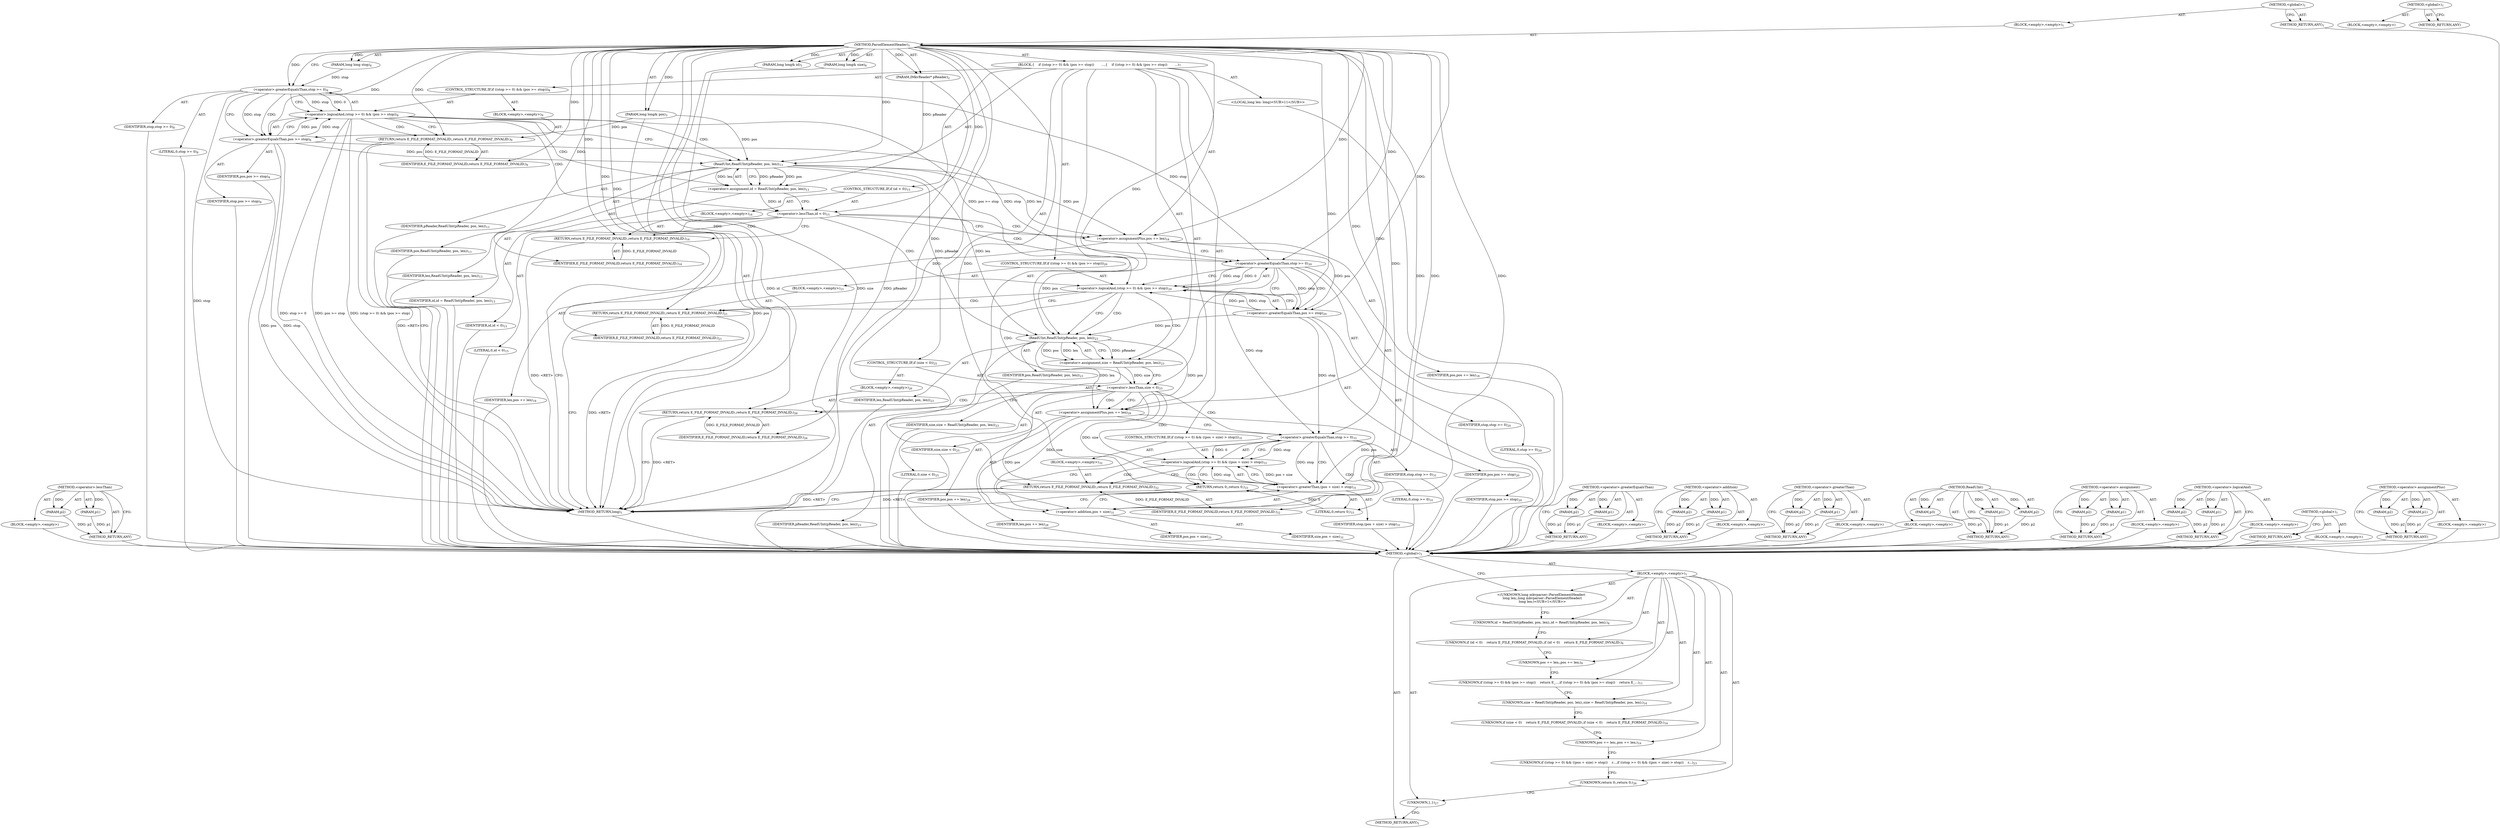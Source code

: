 digraph "&lt;global&gt;" {
vulnerable_129 [label=<(METHOD,&lt;operator&gt;.lessThan)>];
vulnerable_130 [label=<(PARAM,p1)>];
vulnerable_131 [label=<(PARAM,p2)>];
vulnerable_132 [label=<(BLOCK,&lt;empty&gt;,&lt;empty&gt;)>];
vulnerable_133 [label=<(METHOD_RETURN,ANY)>];
vulnerable_6 [label=<(METHOD,&lt;global&gt;)<SUB>1</SUB>>];
vulnerable_7 [label=<(BLOCK,&lt;empty&gt;,&lt;empty&gt;)<SUB>1</SUB>>];
vulnerable_8 [label=<(METHOD,ParseElementHeader)<SUB>1</SUB>>];
vulnerable_9 [label=<(PARAM,IMkvReader* pReader)<SUB>2</SUB>>];
vulnerable_10 [label=<(PARAM,long long&amp; pos)<SUB>3</SUB>>];
vulnerable_11 [label=<(PARAM,long long stop)<SUB>4</SUB>>];
vulnerable_12 [label=<(PARAM,long long&amp; id)<SUB>5</SUB>>];
vulnerable_13 [label=<(PARAM,long long&amp; size)<SUB>6</SUB>>];
vulnerable_14 [label=<(BLOCK,{
    if ((stop &gt;= 0) &amp;&amp; (pos &gt;= stop))
       ...,{
    if ((stop &gt;= 0) &amp;&amp; (pos &gt;= stop))
       ...)<SUB>7</SUB>>];
vulnerable_15 [label=<(CONTROL_STRUCTURE,IF,if ((stop &gt;= 0) &amp;&amp; (pos &gt;= stop)))<SUB>8</SUB>>];
vulnerable_16 [label=<(&lt;operator&gt;.logicalAnd,(stop &gt;= 0) &amp;&amp; (pos &gt;= stop))<SUB>8</SUB>>];
vulnerable_17 [label=<(&lt;operator&gt;.greaterEqualsThan,stop &gt;= 0)<SUB>8</SUB>>];
vulnerable_18 [label=<(IDENTIFIER,stop,stop &gt;= 0)<SUB>8</SUB>>];
vulnerable_19 [label=<(LITERAL,0,stop &gt;= 0)<SUB>8</SUB>>];
vulnerable_20 [label=<(&lt;operator&gt;.greaterEqualsThan,pos &gt;= stop)<SUB>8</SUB>>];
vulnerable_21 [label=<(IDENTIFIER,pos,pos &gt;= stop)<SUB>8</SUB>>];
vulnerable_22 [label=<(IDENTIFIER,stop,pos &gt;= stop)<SUB>8</SUB>>];
vulnerable_23 [label=<(BLOCK,&lt;empty&gt;,&lt;empty&gt;)<SUB>9</SUB>>];
vulnerable_24 [label=<(RETURN,return E_FILE_FORMAT_INVALID;,return E_FILE_FORMAT_INVALID;)<SUB>9</SUB>>];
vulnerable_25 [label=<(IDENTIFIER,E_FILE_FORMAT_INVALID,return E_FILE_FORMAT_INVALID;)<SUB>9</SUB>>];
vulnerable_26 [label="<(LOCAL,long len: long)<SUB>11</SUB>>"];
vulnerable_27 [label=<(&lt;operator&gt;.assignment,id = ReadUInt(pReader, pos, len))<SUB>13</SUB>>];
vulnerable_28 [label=<(IDENTIFIER,id,id = ReadUInt(pReader, pos, len))<SUB>13</SUB>>];
vulnerable_29 [label=<(ReadUInt,ReadUInt(pReader, pos, len))<SUB>13</SUB>>];
vulnerable_30 [label=<(IDENTIFIER,pReader,ReadUInt(pReader, pos, len))<SUB>13</SUB>>];
vulnerable_31 [label=<(IDENTIFIER,pos,ReadUInt(pReader, pos, len))<SUB>13</SUB>>];
vulnerable_32 [label=<(IDENTIFIER,len,ReadUInt(pReader, pos, len))<SUB>13</SUB>>];
vulnerable_33 [label=<(CONTROL_STRUCTURE,IF,if (id &lt; 0))<SUB>15</SUB>>];
vulnerable_34 [label=<(&lt;operator&gt;.lessThan,id &lt; 0)<SUB>15</SUB>>];
vulnerable_35 [label=<(IDENTIFIER,id,id &lt; 0)<SUB>15</SUB>>];
vulnerable_36 [label=<(LITERAL,0,id &lt; 0)<SUB>15</SUB>>];
vulnerable_37 [label=<(BLOCK,&lt;empty&gt;,&lt;empty&gt;)<SUB>16</SUB>>];
vulnerable_38 [label=<(RETURN,return E_FILE_FORMAT_INVALID;,return E_FILE_FORMAT_INVALID;)<SUB>16</SUB>>];
vulnerable_39 [label=<(IDENTIFIER,E_FILE_FORMAT_INVALID,return E_FILE_FORMAT_INVALID;)<SUB>16</SUB>>];
vulnerable_40 [label=<(&lt;operator&gt;.assignmentPlus,pos += len)<SUB>18</SUB>>];
vulnerable_41 [label=<(IDENTIFIER,pos,pos += len)<SUB>18</SUB>>];
vulnerable_42 [label=<(IDENTIFIER,len,pos += len)<SUB>18</SUB>>];
vulnerable_43 [label=<(CONTROL_STRUCTURE,IF,if ((stop &gt;= 0) &amp;&amp; (pos &gt;= stop)))<SUB>20</SUB>>];
vulnerable_44 [label=<(&lt;operator&gt;.logicalAnd,(stop &gt;= 0) &amp;&amp; (pos &gt;= stop))<SUB>20</SUB>>];
vulnerable_45 [label=<(&lt;operator&gt;.greaterEqualsThan,stop &gt;= 0)<SUB>20</SUB>>];
vulnerable_46 [label=<(IDENTIFIER,stop,stop &gt;= 0)<SUB>20</SUB>>];
vulnerable_47 [label=<(LITERAL,0,stop &gt;= 0)<SUB>20</SUB>>];
vulnerable_48 [label=<(&lt;operator&gt;.greaterEqualsThan,pos &gt;= stop)<SUB>20</SUB>>];
vulnerable_49 [label=<(IDENTIFIER,pos,pos &gt;= stop)<SUB>20</SUB>>];
vulnerable_50 [label=<(IDENTIFIER,stop,pos &gt;= stop)<SUB>20</SUB>>];
vulnerable_51 [label=<(BLOCK,&lt;empty&gt;,&lt;empty&gt;)<SUB>21</SUB>>];
vulnerable_52 [label=<(RETURN,return E_FILE_FORMAT_INVALID;,return E_FILE_FORMAT_INVALID;)<SUB>21</SUB>>];
vulnerable_53 [label=<(IDENTIFIER,E_FILE_FORMAT_INVALID,return E_FILE_FORMAT_INVALID;)<SUB>21</SUB>>];
vulnerable_54 [label=<(&lt;operator&gt;.assignment,size = ReadUInt(pReader, pos, len))<SUB>23</SUB>>];
vulnerable_55 [label=<(IDENTIFIER,size,size = ReadUInt(pReader, pos, len))<SUB>23</SUB>>];
vulnerable_56 [label=<(ReadUInt,ReadUInt(pReader, pos, len))<SUB>23</SUB>>];
vulnerable_57 [label=<(IDENTIFIER,pReader,ReadUInt(pReader, pos, len))<SUB>23</SUB>>];
vulnerable_58 [label=<(IDENTIFIER,pos,ReadUInt(pReader, pos, len))<SUB>23</SUB>>];
vulnerable_59 [label=<(IDENTIFIER,len,ReadUInt(pReader, pos, len))<SUB>23</SUB>>];
vulnerable_60 [label=<(CONTROL_STRUCTURE,IF,if (size &lt; 0))<SUB>25</SUB>>];
vulnerable_61 [label=<(&lt;operator&gt;.lessThan,size &lt; 0)<SUB>25</SUB>>];
vulnerable_62 [label=<(IDENTIFIER,size,size &lt; 0)<SUB>25</SUB>>];
vulnerable_63 [label=<(LITERAL,0,size &lt; 0)<SUB>25</SUB>>];
vulnerable_64 [label=<(BLOCK,&lt;empty&gt;,&lt;empty&gt;)<SUB>26</SUB>>];
vulnerable_65 [label=<(RETURN,return E_FILE_FORMAT_INVALID;,return E_FILE_FORMAT_INVALID;)<SUB>26</SUB>>];
vulnerable_66 [label=<(IDENTIFIER,E_FILE_FORMAT_INVALID,return E_FILE_FORMAT_INVALID;)<SUB>26</SUB>>];
vulnerable_67 [label=<(&lt;operator&gt;.assignmentPlus,pos += len)<SUB>28</SUB>>];
vulnerable_68 [label=<(IDENTIFIER,pos,pos += len)<SUB>28</SUB>>];
vulnerable_69 [label=<(IDENTIFIER,len,pos += len)<SUB>28</SUB>>];
vulnerable_70 [label=<(CONTROL_STRUCTURE,IF,if ((stop &gt;= 0) &amp;&amp; ((pos + size) &gt; stop)))<SUB>31</SUB>>];
vulnerable_71 [label=<(&lt;operator&gt;.logicalAnd,(stop &gt;= 0) &amp;&amp; ((pos + size) &gt; stop))<SUB>31</SUB>>];
vulnerable_72 [label=<(&lt;operator&gt;.greaterEqualsThan,stop &gt;= 0)<SUB>31</SUB>>];
vulnerable_73 [label=<(IDENTIFIER,stop,stop &gt;= 0)<SUB>31</SUB>>];
vulnerable_74 [label=<(LITERAL,0,stop &gt;= 0)<SUB>31</SUB>>];
vulnerable_75 [label=<(&lt;operator&gt;.greaterThan,(pos + size) &gt; stop)<SUB>31</SUB>>];
vulnerable_76 [label=<(&lt;operator&gt;.addition,pos + size)<SUB>31</SUB>>];
vulnerable_77 [label=<(IDENTIFIER,pos,pos + size)<SUB>31</SUB>>];
vulnerable_78 [label=<(IDENTIFIER,size,pos + size)<SUB>31</SUB>>];
vulnerable_79 [label=<(IDENTIFIER,stop,(pos + size) &gt; stop)<SUB>31</SUB>>];
vulnerable_80 [label=<(BLOCK,&lt;empty&gt;,&lt;empty&gt;)<SUB>32</SUB>>];
vulnerable_81 [label=<(RETURN,return E_FILE_FORMAT_INVALID;,return E_FILE_FORMAT_INVALID;)<SUB>32</SUB>>];
vulnerable_82 [label=<(IDENTIFIER,E_FILE_FORMAT_INVALID,return E_FILE_FORMAT_INVALID;)<SUB>32</SUB>>];
vulnerable_83 [label=<(RETURN,return 0;,return 0;)<SUB>33</SUB>>];
vulnerable_84 [label=<(LITERAL,0,return 0;)<SUB>33</SUB>>];
vulnerable_85 [label=<(METHOD_RETURN,long)<SUB>1</SUB>>];
vulnerable_87 [label=<(METHOD_RETURN,ANY)<SUB>1</SUB>>];
vulnerable_113 [label=<(METHOD,&lt;operator&gt;.greaterEqualsThan)>];
vulnerable_114 [label=<(PARAM,p1)>];
vulnerable_115 [label=<(PARAM,p2)>];
vulnerable_116 [label=<(BLOCK,&lt;empty&gt;,&lt;empty&gt;)>];
vulnerable_117 [label=<(METHOD_RETURN,ANY)>];
vulnerable_144 [label=<(METHOD,&lt;operator&gt;.addition)>];
vulnerable_145 [label=<(PARAM,p1)>];
vulnerable_146 [label=<(PARAM,p2)>];
vulnerable_147 [label=<(BLOCK,&lt;empty&gt;,&lt;empty&gt;)>];
vulnerable_148 [label=<(METHOD_RETURN,ANY)>];
vulnerable_139 [label=<(METHOD,&lt;operator&gt;.greaterThan)>];
vulnerable_140 [label=<(PARAM,p1)>];
vulnerable_141 [label=<(PARAM,p2)>];
vulnerable_142 [label=<(BLOCK,&lt;empty&gt;,&lt;empty&gt;)>];
vulnerable_143 [label=<(METHOD_RETURN,ANY)>];
vulnerable_123 [label=<(METHOD,ReadUInt)>];
vulnerable_124 [label=<(PARAM,p1)>];
vulnerable_125 [label=<(PARAM,p2)>];
vulnerable_126 [label=<(PARAM,p3)>];
vulnerable_127 [label=<(BLOCK,&lt;empty&gt;,&lt;empty&gt;)>];
vulnerable_128 [label=<(METHOD_RETURN,ANY)>];
vulnerable_118 [label=<(METHOD,&lt;operator&gt;.assignment)>];
vulnerable_119 [label=<(PARAM,p1)>];
vulnerable_120 [label=<(PARAM,p2)>];
vulnerable_121 [label=<(BLOCK,&lt;empty&gt;,&lt;empty&gt;)>];
vulnerable_122 [label=<(METHOD_RETURN,ANY)>];
vulnerable_108 [label=<(METHOD,&lt;operator&gt;.logicalAnd)>];
vulnerable_109 [label=<(PARAM,p1)>];
vulnerable_110 [label=<(PARAM,p2)>];
vulnerable_111 [label=<(BLOCK,&lt;empty&gt;,&lt;empty&gt;)>];
vulnerable_112 [label=<(METHOD_RETURN,ANY)>];
vulnerable_102 [label=<(METHOD,&lt;global&gt;)<SUB>1</SUB>>];
vulnerable_103 [label=<(BLOCK,&lt;empty&gt;,&lt;empty&gt;)>];
vulnerable_104 [label=<(METHOD_RETURN,ANY)>];
vulnerable_134 [label=<(METHOD,&lt;operator&gt;.assignmentPlus)>];
vulnerable_135 [label=<(PARAM,p1)>];
vulnerable_136 [label=<(PARAM,p2)>];
vulnerable_137 [label=<(BLOCK,&lt;empty&gt;,&lt;empty&gt;)>];
vulnerable_138 [label=<(METHOD_RETURN,ANY)>];
fixed_6 [label=<(METHOD,&lt;global&gt;)<SUB>1</SUB>>];
fixed_7 [label=<(BLOCK,&lt;empty&gt;,&lt;empty&gt;)<SUB>1</SUB>>];
fixed_8 [label="<(UNKNOWN,long mkvparser::ParseElementHeader(
  long len;,long mkvparser::ParseElementHeader(
  long len;)<SUB>1</SUB>>"];
fixed_9 [label=<(UNKNOWN,id = ReadUInt(pReader, pos, len);,id = ReadUInt(pReader, pos, len);)<SUB>4</SUB>>];
fixed_10 [label=<(UNKNOWN,if (id &lt; 0)
    return E_FILE_FORMAT_INVALID;,if (id &lt; 0)
    return E_FILE_FORMAT_INVALID;)<SUB>6</SUB>>];
fixed_11 [label=<(UNKNOWN,pos += len;,pos += len;)<SUB>9</SUB>>];
fixed_12 [label=<(UNKNOWN,if ((stop &gt;= 0) &amp;&amp; (pos &gt;= stop))
    return E_...,if ((stop &gt;= 0) &amp;&amp; (pos &gt;= stop))
    return E_...)<SUB>11</SUB>>];
fixed_13 [label=<(UNKNOWN,size = ReadUInt(pReader, pos, len);,size = ReadUInt(pReader, pos, len);)<SUB>14</SUB>>];
fixed_14 [label=<(UNKNOWN,if (size &lt; 0)
    return E_FILE_FORMAT_INVALID;,if (size &lt; 0)
    return E_FILE_FORMAT_INVALID;)<SUB>16</SUB>>];
fixed_15 [label=<(UNKNOWN,pos += len;,pos += len;)<SUB>19</SUB>>];
fixed_16 [label=<(UNKNOWN,if ((stop &gt;= 0) &amp;&amp; ((pos + size) &gt; stop))
    r...,if ((stop &gt;= 0) &amp;&amp; ((pos + size) &gt; stop))
    r...)<SUB>23</SUB>>];
fixed_17 [label=<(UNKNOWN,return 0;,return 0;)<SUB>26</SUB>>];
fixed_18 [label=<(UNKNOWN,},})<SUB>27</SUB>>];
fixed_19 [label=<(METHOD_RETURN,ANY)<SUB>1</SUB>>];
fixed_24 [label=<(METHOD,&lt;global&gt;)<SUB>1</SUB>>];
fixed_25 [label=<(BLOCK,&lt;empty&gt;,&lt;empty&gt;)>];
fixed_26 [label=<(METHOD_RETURN,ANY)>];
vulnerable_129 -> vulnerable_130  [key=0, label="AST: "];
vulnerable_129 -> vulnerable_130  [key=1, label="DDG: "];
vulnerable_129 -> vulnerable_132  [key=0, label="AST: "];
vulnerable_129 -> vulnerable_131  [key=0, label="AST: "];
vulnerable_129 -> vulnerable_131  [key=1, label="DDG: "];
vulnerable_129 -> vulnerable_133  [key=0, label="AST: "];
vulnerable_129 -> vulnerable_133  [key=1, label="CFG: "];
vulnerable_130 -> vulnerable_133  [key=0, label="DDG: p1"];
vulnerable_131 -> vulnerable_133  [key=0, label="DDG: p2"];
vulnerable_132 -> fixed_6  [key=0];
vulnerable_133 -> fixed_6  [key=0];
vulnerable_6 -> vulnerable_7  [key=0, label="AST: "];
vulnerable_6 -> vulnerable_87  [key=0, label="AST: "];
vulnerable_6 -> vulnerable_87  [key=1, label="CFG: "];
vulnerable_7 -> vulnerable_8  [key=0, label="AST: "];
vulnerable_8 -> vulnerable_9  [key=0, label="AST: "];
vulnerable_8 -> vulnerable_9  [key=1, label="DDG: "];
vulnerable_8 -> vulnerable_10  [key=0, label="AST: "];
vulnerable_8 -> vulnerable_10  [key=1, label="DDG: "];
vulnerable_8 -> vulnerable_11  [key=0, label="AST: "];
vulnerable_8 -> vulnerable_11  [key=1, label="DDG: "];
vulnerable_8 -> vulnerable_12  [key=0, label="AST: "];
vulnerable_8 -> vulnerable_12  [key=1, label="DDG: "];
vulnerable_8 -> vulnerable_13  [key=0, label="AST: "];
vulnerable_8 -> vulnerable_13  [key=1, label="DDG: "];
vulnerable_8 -> vulnerable_14  [key=0, label="AST: "];
vulnerable_8 -> vulnerable_85  [key=0, label="AST: "];
vulnerable_8 -> vulnerable_17  [key=0, label="CFG: "];
vulnerable_8 -> vulnerable_17  [key=1, label="DDG: "];
vulnerable_8 -> vulnerable_40  [key=0, label="DDG: "];
vulnerable_8 -> vulnerable_67  [key=0, label="DDG: "];
vulnerable_8 -> vulnerable_83  [key=0, label="DDG: "];
vulnerable_8 -> vulnerable_84  [key=0, label="DDG: "];
vulnerable_8 -> vulnerable_24  [key=0, label="DDG: "];
vulnerable_8 -> vulnerable_29  [key=0, label="DDG: "];
vulnerable_8 -> vulnerable_34  [key=0, label="DDG: "];
vulnerable_8 -> vulnerable_38  [key=0, label="DDG: "];
vulnerable_8 -> vulnerable_52  [key=0, label="DDG: "];
vulnerable_8 -> vulnerable_56  [key=0, label="DDG: "];
vulnerable_8 -> vulnerable_61  [key=0, label="DDG: "];
vulnerable_8 -> vulnerable_65  [key=0, label="DDG: "];
vulnerable_8 -> vulnerable_81  [key=0, label="DDG: "];
vulnerable_8 -> vulnerable_20  [key=0, label="DDG: "];
vulnerable_8 -> vulnerable_25  [key=0, label="DDG: "];
vulnerable_8 -> vulnerable_39  [key=0, label="DDG: "];
vulnerable_8 -> vulnerable_45  [key=0, label="DDG: "];
vulnerable_8 -> vulnerable_48  [key=0, label="DDG: "];
vulnerable_8 -> vulnerable_53  [key=0, label="DDG: "];
vulnerable_8 -> vulnerable_66  [key=0, label="DDG: "];
vulnerable_8 -> vulnerable_72  [key=0, label="DDG: "];
vulnerable_8 -> vulnerable_75  [key=0, label="DDG: "];
vulnerable_8 -> vulnerable_82  [key=0, label="DDG: "];
vulnerable_8 -> vulnerable_76  [key=0, label="DDG: "];
vulnerable_9 -> vulnerable_85  [key=0, label="DDG: pReader"];
vulnerable_9 -> vulnerable_29  [key=0, label="DDG: pReader"];
vulnerable_10 -> vulnerable_85  [key=0, label="DDG: pos"];
vulnerable_10 -> vulnerable_29  [key=0, label="DDG: pos"];
vulnerable_10 -> vulnerable_20  [key=0, label="DDG: pos"];
vulnerable_11 -> vulnerable_17  [key=0, label="DDG: stop"];
vulnerable_12 -> vulnerable_85  [key=0, label="DDG: id"];
vulnerable_13 -> vulnerable_85  [key=0, label="DDG: size"];
vulnerable_14 -> vulnerable_15  [key=0, label="AST: "];
vulnerable_14 -> vulnerable_26  [key=0, label="AST: "];
vulnerable_14 -> vulnerable_27  [key=0, label="AST: "];
vulnerable_14 -> vulnerable_33  [key=0, label="AST: "];
vulnerable_14 -> vulnerable_40  [key=0, label="AST: "];
vulnerable_14 -> vulnerable_43  [key=0, label="AST: "];
vulnerable_14 -> vulnerable_54  [key=0, label="AST: "];
vulnerable_14 -> vulnerable_60  [key=0, label="AST: "];
vulnerable_14 -> vulnerable_67  [key=0, label="AST: "];
vulnerable_14 -> vulnerable_70  [key=0, label="AST: "];
vulnerable_14 -> vulnerable_83  [key=0, label="AST: "];
vulnerable_15 -> vulnerable_16  [key=0, label="AST: "];
vulnerable_15 -> vulnerable_23  [key=0, label="AST: "];
vulnerable_16 -> vulnerable_17  [key=0, label="AST: "];
vulnerable_16 -> vulnerable_20  [key=0, label="AST: "];
vulnerable_16 -> vulnerable_24  [key=0, label="CFG: "];
vulnerable_16 -> vulnerable_24  [key=1, label="CDG: "];
vulnerable_16 -> vulnerable_29  [key=0, label="CFG: "];
vulnerable_16 -> vulnerable_29  [key=1, label="CDG: "];
vulnerable_16 -> vulnerable_85  [key=0, label="DDG: stop &gt;= 0"];
vulnerable_16 -> vulnerable_85  [key=1, label="DDG: pos &gt;= stop"];
vulnerable_16 -> vulnerable_85  [key=2, label="DDG: (stop &gt;= 0) &amp;&amp; (pos &gt;= stop)"];
vulnerable_16 -> vulnerable_44  [key=0, label="DDG: pos &gt;= stop"];
vulnerable_16 -> vulnerable_34  [key=0, label="CDG: "];
vulnerable_16 -> vulnerable_27  [key=0, label="CDG: "];
vulnerable_17 -> vulnerable_18  [key=0, label="AST: "];
vulnerable_17 -> vulnerable_19  [key=0, label="AST: "];
vulnerable_17 -> vulnerable_16  [key=0, label="CFG: "];
vulnerable_17 -> vulnerable_16  [key=1, label="DDG: stop"];
vulnerable_17 -> vulnerable_16  [key=2, label="DDG: 0"];
vulnerable_17 -> vulnerable_20  [key=0, label="CFG: "];
vulnerable_17 -> vulnerable_20  [key=1, label="DDG: stop"];
vulnerable_17 -> vulnerable_20  [key=2, label="CDG: "];
vulnerable_17 -> vulnerable_85  [key=0, label="DDG: stop"];
vulnerable_17 -> vulnerable_45  [key=0, label="DDG: stop"];
vulnerable_18 -> fixed_6  [key=0];
vulnerable_19 -> fixed_6  [key=0];
vulnerable_20 -> vulnerable_21  [key=0, label="AST: "];
vulnerable_20 -> vulnerable_22  [key=0, label="AST: "];
vulnerable_20 -> vulnerable_16  [key=0, label="CFG: "];
vulnerable_20 -> vulnerable_16  [key=1, label="DDG: pos"];
vulnerable_20 -> vulnerable_16  [key=2, label="DDG: stop"];
vulnerable_20 -> vulnerable_85  [key=0, label="DDG: pos"];
vulnerable_20 -> vulnerable_85  [key=1, label="DDG: stop"];
vulnerable_20 -> vulnerable_29  [key=0, label="DDG: pos"];
vulnerable_20 -> vulnerable_45  [key=0, label="DDG: stop"];
vulnerable_21 -> fixed_6  [key=0];
vulnerable_22 -> fixed_6  [key=0];
vulnerable_23 -> vulnerable_24  [key=0, label="AST: "];
vulnerable_24 -> vulnerable_25  [key=0, label="AST: "];
vulnerable_24 -> vulnerable_85  [key=0, label="CFG: "];
vulnerable_24 -> vulnerable_85  [key=1, label="DDG: &lt;RET&gt;"];
vulnerable_25 -> vulnerable_24  [key=0, label="DDG: E_FILE_FORMAT_INVALID"];
vulnerable_26 -> fixed_6  [key=0];
vulnerable_27 -> vulnerable_28  [key=0, label="AST: "];
vulnerable_27 -> vulnerable_29  [key=0, label="AST: "];
vulnerable_27 -> vulnerable_34  [key=0, label="CFG: "];
vulnerable_27 -> vulnerable_34  [key=1, label="DDG: id"];
vulnerable_28 -> fixed_6  [key=0];
vulnerable_29 -> vulnerable_30  [key=0, label="AST: "];
vulnerable_29 -> vulnerable_31  [key=0, label="AST: "];
vulnerable_29 -> vulnerable_32  [key=0, label="AST: "];
vulnerable_29 -> vulnerable_27  [key=0, label="CFG: "];
vulnerable_29 -> vulnerable_27  [key=1, label="DDG: pReader"];
vulnerable_29 -> vulnerable_27  [key=2, label="DDG: pos"];
vulnerable_29 -> vulnerable_27  [key=3, label="DDG: len"];
vulnerable_29 -> vulnerable_40  [key=0, label="DDG: len"];
vulnerable_29 -> vulnerable_40  [key=1, label="DDG: pos"];
vulnerable_29 -> vulnerable_56  [key=0, label="DDG: pReader"];
vulnerable_29 -> vulnerable_56  [key=1, label="DDG: len"];
vulnerable_30 -> fixed_6  [key=0];
vulnerable_31 -> fixed_6  [key=0];
vulnerable_32 -> fixed_6  [key=0];
vulnerable_33 -> vulnerable_34  [key=0, label="AST: "];
vulnerable_33 -> vulnerable_37  [key=0, label="AST: "];
vulnerable_34 -> vulnerable_35  [key=0, label="AST: "];
vulnerable_34 -> vulnerable_36  [key=0, label="AST: "];
vulnerable_34 -> vulnerable_38  [key=0, label="CFG: "];
vulnerable_34 -> vulnerable_38  [key=1, label="CDG: "];
vulnerable_34 -> vulnerable_40  [key=0, label="CFG: "];
vulnerable_34 -> vulnerable_40  [key=1, label="CDG: "];
vulnerable_34 -> vulnerable_45  [key=0, label="CDG: "];
vulnerable_34 -> vulnerable_44  [key=0, label="CDG: "];
vulnerable_35 -> fixed_6  [key=0];
vulnerable_36 -> fixed_6  [key=0];
vulnerable_37 -> vulnerable_38  [key=0, label="AST: "];
vulnerable_38 -> vulnerable_39  [key=0, label="AST: "];
vulnerable_38 -> vulnerable_85  [key=0, label="CFG: "];
vulnerable_38 -> vulnerable_85  [key=1, label="DDG: &lt;RET&gt;"];
vulnerable_39 -> vulnerable_38  [key=0, label="DDG: E_FILE_FORMAT_INVALID"];
vulnerable_40 -> vulnerable_41  [key=0, label="AST: "];
vulnerable_40 -> vulnerable_42  [key=0, label="AST: "];
vulnerable_40 -> vulnerable_45  [key=0, label="CFG: "];
vulnerable_40 -> vulnerable_56  [key=0, label="DDG: pos"];
vulnerable_40 -> vulnerable_48  [key=0, label="DDG: pos"];
vulnerable_41 -> fixed_6  [key=0];
vulnerable_42 -> fixed_6  [key=0];
vulnerable_43 -> vulnerable_44  [key=0, label="AST: "];
vulnerable_43 -> vulnerable_51  [key=0, label="AST: "];
vulnerable_44 -> vulnerable_45  [key=0, label="AST: "];
vulnerable_44 -> vulnerable_48  [key=0, label="AST: "];
vulnerable_44 -> vulnerable_52  [key=0, label="CFG: "];
vulnerable_44 -> vulnerable_52  [key=1, label="CDG: "];
vulnerable_44 -> vulnerable_56  [key=0, label="CFG: "];
vulnerable_44 -> vulnerable_56  [key=1, label="CDG: "];
vulnerable_44 -> vulnerable_54  [key=0, label="CDG: "];
vulnerable_44 -> vulnerable_61  [key=0, label="CDG: "];
vulnerable_45 -> vulnerable_46  [key=0, label="AST: "];
vulnerable_45 -> vulnerable_47  [key=0, label="AST: "];
vulnerable_45 -> vulnerable_44  [key=0, label="CFG: "];
vulnerable_45 -> vulnerable_44  [key=1, label="DDG: stop"];
vulnerable_45 -> vulnerable_44  [key=2, label="DDG: 0"];
vulnerable_45 -> vulnerable_48  [key=0, label="CFG: "];
vulnerable_45 -> vulnerable_48  [key=1, label="DDG: stop"];
vulnerable_45 -> vulnerable_48  [key=2, label="CDG: "];
vulnerable_45 -> vulnerable_72  [key=0, label="DDG: stop"];
vulnerable_46 -> fixed_6  [key=0];
vulnerable_47 -> fixed_6  [key=0];
vulnerable_48 -> vulnerable_49  [key=0, label="AST: "];
vulnerable_48 -> vulnerable_50  [key=0, label="AST: "];
vulnerable_48 -> vulnerable_44  [key=0, label="CFG: "];
vulnerable_48 -> vulnerable_44  [key=1, label="DDG: pos"];
vulnerable_48 -> vulnerable_44  [key=2, label="DDG: stop"];
vulnerable_48 -> vulnerable_56  [key=0, label="DDG: pos"];
vulnerable_48 -> vulnerable_72  [key=0, label="DDG: stop"];
vulnerable_49 -> fixed_6  [key=0];
vulnerable_50 -> fixed_6  [key=0];
vulnerable_51 -> vulnerable_52  [key=0, label="AST: "];
vulnerable_52 -> vulnerable_53  [key=0, label="AST: "];
vulnerable_52 -> vulnerable_85  [key=0, label="CFG: "];
vulnerable_52 -> vulnerable_85  [key=1, label="DDG: &lt;RET&gt;"];
vulnerable_53 -> vulnerable_52  [key=0, label="DDG: E_FILE_FORMAT_INVALID"];
vulnerable_54 -> vulnerable_55  [key=0, label="AST: "];
vulnerable_54 -> vulnerable_56  [key=0, label="AST: "];
vulnerable_54 -> vulnerable_61  [key=0, label="CFG: "];
vulnerable_54 -> vulnerable_61  [key=1, label="DDG: size"];
vulnerable_55 -> fixed_6  [key=0];
vulnerable_56 -> vulnerable_57  [key=0, label="AST: "];
vulnerable_56 -> vulnerable_58  [key=0, label="AST: "];
vulnerable_56 -> vulnerable_59  [key=0, label="AST: "];
vulnerable_56 -> vulnerable_54  [key=0, label="CFG: "];
vulnerable_56 -> vulnerable_54  [key=1, label="DDG: pReader"];
vulnerable_56 -> vulnerable_54  [key=2, label="DDG: pos"];
vulnerable_56 -> vulnerable_54  [key=3, label="DDG: len"];
vulnerable_56 -> vulnerable_67  [key=0, label="DDG: len"];
vulnerable_56 -> vulnerable_67  [key=1, label="DDG: pos"];
vulnerable_57 -> fixed_6  [key=0];
vulnerable_58 -> fixed_6  [key=0];
vulnerable_59 -> fixed_6  [key=0];
vulnerable_60 -> vulnerable_61  [key=0, label="AST: "];
vulnerable_60 -> vulnerable_64  [key=0, label="AST: "];
vulnerable_61 -> vulnerable_62  [key=0, label="AST: "];
vulnerable_61 -> vulnerable_63  [key=0, label="AST: "];
vulnerable_61 -> vulnerable_65  [key=0, label="CFG: "];
vulnerable_61 -> vulnerable_65  [key=1, label="CDG: "];
vulnerable_61 -> vulnerable_67  [key=0, label="CFG: "];
vulnerable_61 -> vulnerable_67  [key=1, label="CDG: "];
vulnerable_61 -> vulnerable_75  [key=0, label="DDG: size"];
vulnerable_61 -> vulnerable_76  [key=0, label="DDG: size"];
vulnerable_61 -> vulnerable_72  [key=0, label="CDG: "];
vulnerable_61 -> vulnerable_71  [key=0, label="CDG: "];
vulnerable_62 -> fixed_6  [key=0];
vulnerable_63 -> fixed_6  [key=0];
vulnerable_64 -> vulnerable_65  [key=0, label="AST: "];
vulnerable_65 -> vulnerable_66  [key=0, label="AST: "];
vulnerable_65 -> vulnerable_85  [key=0, label="CFG: "];
vulnerable_65 -> vulnerable_85  [key=1, label="DDG: &lt;RET&gt;"];
vulnerable_66 -> vulnerable_65  [key=0, label="DDG: E_FILE_FORMAT_INVALID"];
vulnerable_67 -> vulnerable_68  [key=0, label="AST: "];
vulnerable_67 -> vulnerable_69  [key=0, label="AST: "];
vulnerable_67 -> vulnerable_72  [key=0, label="CFG: "];
vulnerable_67 -> vulnerable_75  [key=0, label="DDG: pos"];
vulnerable_67 -> vulnerable_76  [key=0, label="DDG: pos"];
vulnerable_68 -> fixed_6  [key=0];
vulnerable_69 -> fixed_6  [key=0];
vulnerable_70 -> vulnerable_71  [key=0, label="AST: "];
vulnerable_70 -> vulnerable_80  [key=0, label="AST: "];
vulnerable_71 -> vulnerable_72  [key=0, label="AST: "];
vulnerable_71 -> vulnerable_75  [key=0, label="AST: "];
vulnerable_71 -> vulnerable_81  [key=0, label="CFG: "];
vulnerable_71 -> vulnerable_81  [key=1, label="CDG: "];
vulnerable_71 -> vulnerable_83  [key=0, label="CFG: "];
vulnerable_71 -> vulnerable_83  [key=1, label="CDG: "];
vulnerable_72 -> vulnerable_73  [key=0, label="AST: "];
vulnerable_72 -> vulnerable_74  [key=0, label="AST: "];
vulnerable_72 -> vulnerable_71  [key=0, label="CFG: "];
vulnerable_72 -> vulnerable_71  [key=1, label="DDG: stop"];
vulnerable_72 -> vulnerable_71  [key=2, label="DDG: 0"];
vulnerable_72 -> vulnerable_76  [key=0, label="CFG: "];
vulnerable_72 -> vulnerable_76  [key=1, label="CDG: "];
vulnerable_72 -> vulnerable_75  [key=0, label="DDG: stop"];
vulnerable_72 -> vulnerable_75  [key=1, label="CDG: "];
vulnerable_73 -> fixed_6  [key=0];
vulnerable_74 -> fixed_6  [key=0];
vulnerable_75 -> vulnerable_76  [key=0, label="AST: "];
vulnerable_75 -> vulnerable_79  [key=0, label="AST: "];
vulnerable_75 -> vulnerable_71  [key=0, label="CFG: "];
vulnerable_75 -> vulnerable_71  [key=1, label="DDG: pos + size"];
vulnerable_75 -> vulnerable_71  [key=2, label="DDG: stop"];
vulnerable_76 -> vulnerable_77  [key=0, label="AST: "];
vulnerable_76 -> vulnerable_78  [key=0, label="AST: "];
vulnerable_76 -> vulnerable_75  [key=0, label="CFG: "];
vulnerable_77 -> fixed_6  [key=0];
vulnerable_78 -> fixed_6  [key=0];
vulnerable_79 -> fixed_6  [key=0];
vulnerable_80 -> vulnerable_81  [key=0, label="AST: "];
vulnerable_81 -> vulnerable_82  [key=0, label="AST: "];
vulnerable_81 -> vulnerable_85  [key=0, label="CFG: "];
vulnerable_81 -> vulnerable_85  [key=1, label="DDG: &lt;RET&gt;"];
vulnerable_82 -> vulnerable_81  [key=0, label="DDG: E_FILE_FORMAT_INVALID"];
vulnerable_83 -> vulnerable_84  [key=0, label="AST: "];
vulnerable_83 -> vulnerable_85  [key=0, label="CFG: "];
vulnerable_83 -> vulnerable_85  [key=1, label="DDG: &lt;RET&gt;"];
vulnerable_84 -> vulnerable_83  [key=0, label="DDG: 0"];
vulnerable_85 -> fixed_6  [key=0];
vulnerable_87 -> fixed_6  [key=0];
vulnerable_113 -> vulnerable_114  [key=0, label="AST: "];
vulnerable_113 -> vulnerable_114  [key=1, label="DDG: "];
vulnerable_113 -> vulnerable_116  [key=0, label="AST: "];
vulnerable_113 -> vulnerable_115  [key=0, label="AST: "];
vulnerable_113 -> vulnerable_115  [key=1, label="DDG: "];
vulnerable_113 -> vulnerable_117  [key=0, label="AST: "];
vulnerable_113 -> vulnerable_117  [key=1, label="CFG: "];
vulnerable_114 -> vulnerable_117  [key=0, label="DDG: p1"];
vulnerable_115 -> vulnerable_117  [key=0, label="DDG: p2"];
vulnerable_116 -> fixed_6  [key=0];
vulnerable_117 -> fixed_6  [key=0];
vulnerable_144 -> vulnerable_145  [key=0, label="AST: "];
vulnerable_144 -> vulnerable_145  [key=1, label="DDG: "];
vulnerable_144 -> vulnerable_147  [key=0, label="AST: "];
vulnerable_144 -> vulnerable_146  [key=0, label="AST: "];
vulnerable_144 -> vulnerable_146  [key=1, label="DDG: "];
vulnerable_144 -> vulnerable_148  [key=0, label="AST: "];
vulnerable_144 -> vulnerable_148  [key=1, label="CFG: "];
vulnerable_145 -> vulnerable_148  [key=0, label="DDG: p1"];
vulnerable_146 -> vulnerable_148  [key=0, label="DDG: p2"];
vulnerable_147 -> fixed_6  [key=0];
vulnerable_148 -> fixed_6  [key=0];
vulnerable_139 -> vulnerable_140  [key=0, label="AST: "];
vulnerable_139 -> vulnerable_140  [key=1, label="DDG: "];
vulnerable_139 -> vulnerable_142  [key=0, label="AST: "];
vulnerable_139 -> vulnerable_141  [key=0, label="AST: "];
vulnerable_139 -> vulnerable_141  [key=1, label="DDG: "];
vulnerable_139 -> vulnerable_143  [key=0, label="AST: "];
vulnerable_139 -> vulnerable_143  [key=1, label="CFG: "];
vulnerable_140 -> vulnerable_143  [key=0, label="DDG: p1"];
vulnerable_141 -> vulnerable_143  [key=0, label="DDG: p2"];
vulnerable_142 -> fixed_6  [key=0];
vulnerable_143 -> fixed_6  [key=0];
vulnerable_123 -> vulnerable_124  [key=0, label="AST: "];
vulnerable_123 -> vulnerable_124  [key=1, label="DDG: "];
vulnerable_123 -> vulnerable_127  [key=0, label="AST: "];
vulnerable_123 -> vulnerable_125  [key=0, label="AST: "];
vulnerable_123 -> vulnerable_125  [key=1, label="DDG: "];
vulnerable_123 -> vulnerable_128  [key=0, label="AST: "];
vulnerable_123 -> vulnerable_128  [key=1, label="CFG: "];
vulnerable_123 -> vulnerable_126  [key=0, label="AST: "];
vulnerable_123 -> vulnerable_126  [key=1, label="DDG: "];
vulnerable_124 -> vulnerable_128  [key=0, label="DDG: p1"];
vulnerable_125 -> vulnerable_128  [key=0, label="DDG: p2"];
vulnerable_126 -> vulnerable_128  [key=0, label="DDG: p3"];
vulnerable_127 -> fixed_6  [key=0];
vulnerable_128 -> fixed_6  [key=0];
vulnerable_118 -> vulnerable_119  [key=0, label="AST: "];
vulnerable_118 -> vulnerable_119  [key=1, label="DDG: "];
vulnerable_118 -> vulnerable_121  [key=0, label="AST: "];
vulnerable_118 -> vulnerable_120  [key=0, label="AST: "];
vulnerable_118 -> vulnerable_120  [key=1, label="DDG: "];
vulnerable_118 -> vulnerable_122  [key=0, label="AST: "];
vulnerable_118 -> vulnerable_122  [key=1, label="CFG: "];
vulnerable_119 -> vulnerable_122  [key=0, label="DDG: p1"];
vulnerable_120 -> vulnerable_122  [key=0, label="DDG: p2"];
vulnerable_121 -> fixed_6  [key=0];
vulnerable_122 -> fixed_6  [key=0];
vulnerable_108 -> vulnerable_109  [key=0, label="AST: "];
vulnerable_108 -> vulnerable_109  [key=1, label="DDG: "];
vulnerable_108 -> vulnerable_111  [key=0, label="AST: "];
vulnerable_108 -> vulnerable_110  [key=0, label="AST: "];
vulnerable_108 -> vulnerable_110  [key=1, label="DDG: "];
vulnerable_108 -> vulnerable_112  [key=0, label="AST: "];
vulnerable_108 -> vulnerable_112  [key=1, label="CFG: "];
vulnerable_109 -> vulnerable_112  [key=0, label="DDG: p1"];
vulnerable_110 -> vulnerable_112  [key=0, label="DDG: p2"];
vulnerable_111 -> fixed_6  [key=0];
vulnerable_112 -> fixed_6  [key=0];
vulnerable_102 -> vulnerable_103  [key=0, label="AST: "];
vulnerable_102 -> vulnerable_104  [key=0, label="AST: "];
vulnerable_102 -> vulnerable_104  [key=1, label="CFG: "];
vulnerable_103 -> fixed_6  [key=0];
vulnerable_104 -> fixed_6  [key=0];
vulnerable_134 -> vulnerable_135  [key=0, label="AST: "];
vulnerable_134 -> vulnerable_135  [key=1, label="DDG: "];
vulnerable_134 -> vulnerable_137  [key=0, label="AST: "];
vulnerable_134 -> vulnerable_136  [key=0, label="AST: "];
vulnerable_134 -> vulnerable_136  [key=1, label="DDG: "];
vulnerable_134 -> vulnerable_138  [key=0, label="AST: "];
vulnerable_134 -> vulnerable_138  [key=1, label="CFG: "];
vulnerable_135 -> vulnerable_138  [key=0, label="DDG: p1"];
vulnerable_136 -> vulnerable_138  [key=0, label="DDG: p2"];
vulnerable_137 -> fixed_6  [key=0];
vulnerable_138 -> fixed_6  [key=0];
fixed_6 -> fixed_7  [key=0, label="AST: "];
fixed_6 -> fixed_19  [key=0, label="AST: "];
fixed_6 -> fixed_8  [key=0, label="CFG: "];
fixed_7 -> fixed_8  [key=0, label="AST: "];
fixed_7 -> fixed_9  [key=0, label="AST: "];
fixed_7 -> fixed_10  [key=0, label="AST: "];
fixed_7 -> fixed_11  [key=0, label="AST: "];
fixed_7 -> fixed_12  [key=0, label="AST: "];
fixed_7 -> fixed_13  [key=0, label="AST: "];
fixed_7 -> fixed_14  [key=0, label="AST: "];
fixed_7 -> fixed_15  [key=0, label="AST: "];
fixed_7 -> fixed_16  [key=0, label="AST: "];
fixed_7 -> fixed_17  [key=0, label="AST: "];
fixed_7 -> fixed_18  [key=0, label="AST: "];
fixed_8 -> fixed_9  [key=0, label="CFG: "];
fixed_9 -> fixed_10  [key=0, label="CFG: "];
fixed_10 -> fixed_11  [key=0, label="CFG: "];
fixed_11 -> fixed_12  [key=0, label="CFG: "];
fixed_12 -> fixed_13  [key=0, label="CFG: "];
fixed_13 -> fixed_14  [key=0, label="CFG: "];
fixed_14 -> fixed_15  [key=0, label="CFG: "];
fixed_15 -> fixed_16  [key=0, label="CFG: "];
fixed_16 -> fixed_17  [key=0, label="CFG: "];
fixed_17 -> fixed_18  [key=0, label="CFG: "];
fixed_18 -> fixed_19  [key=0, label="CFG: "];
fixed_24 -> fixed_25  [key=0, label="AST: "];
fixed_24 -> fixed_26  [key=0, label="AST: "];
fixed_24 -> fixed_26  [key=1, label="CFG: "];
}

